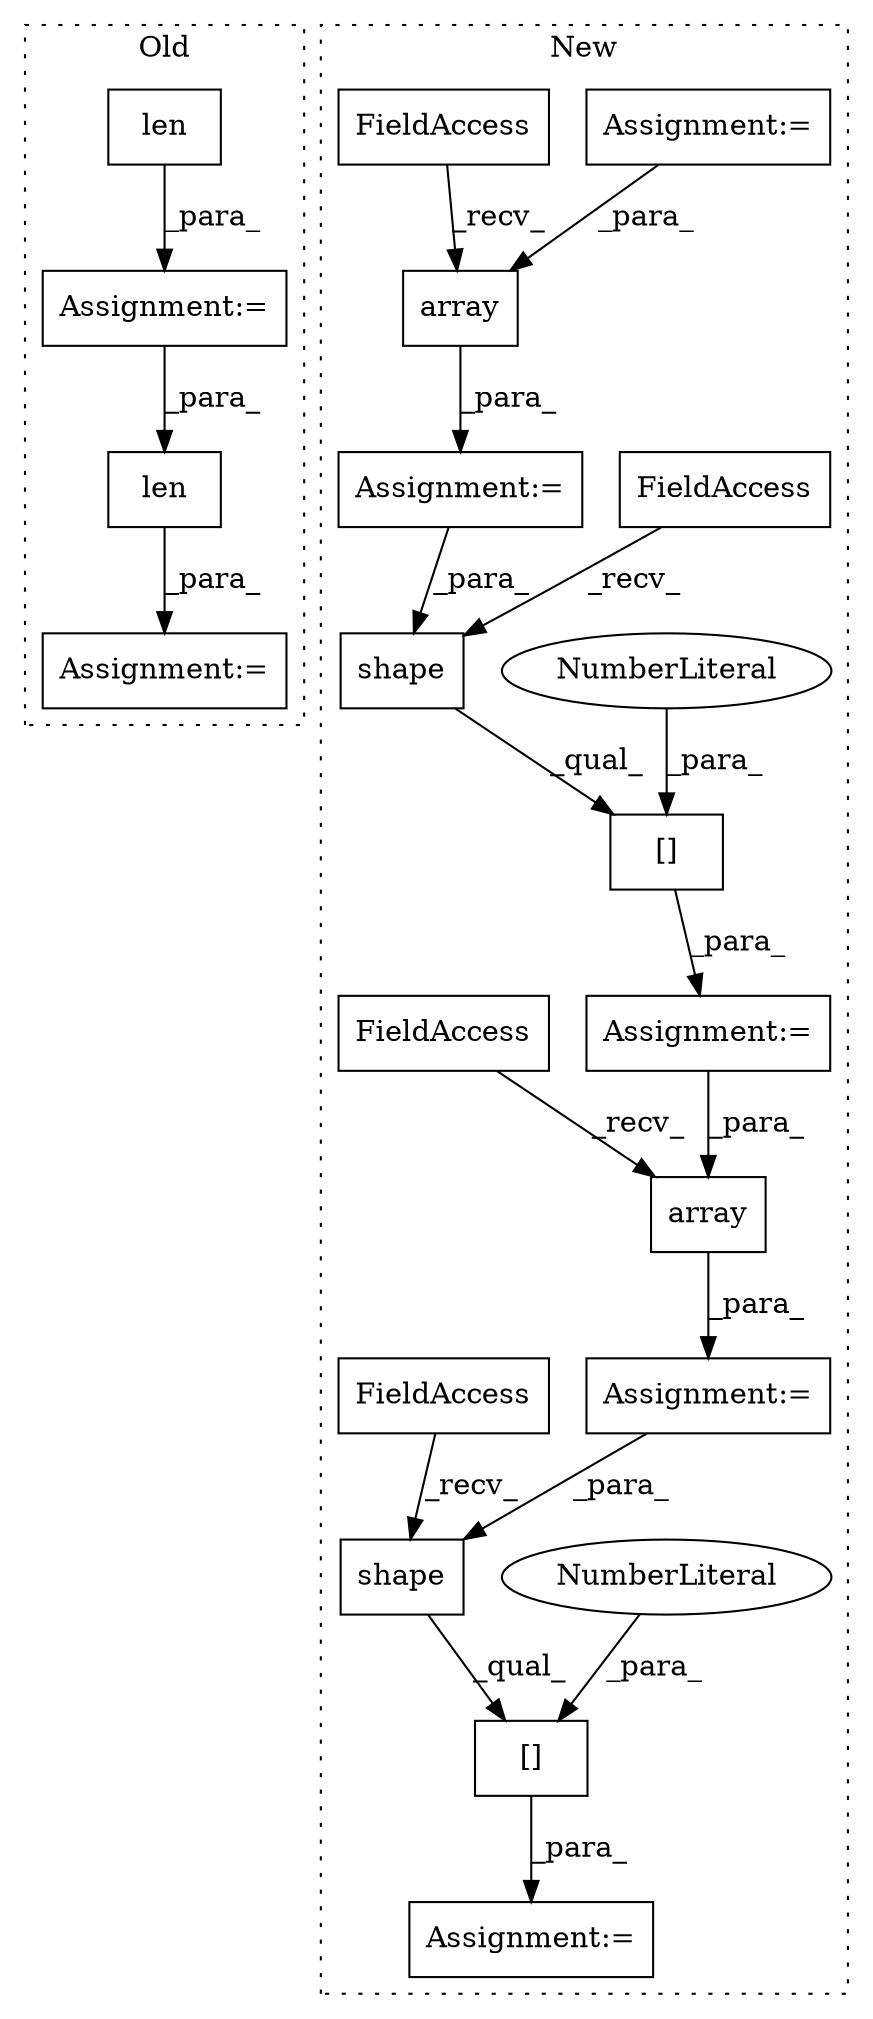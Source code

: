 digraph G {
subgraph cluster0 {
1 [label="len" a="32" s="8039,8049" l="4,1" shape="box"];
3 [label="Assignment:=" a="7" s="8038" l="1" shape="box"];
9 [label="len" a="32" s="8174,8185" l="4,1" shape="box"];
19 [label="Assignment:=" a="7" s="8173" l="1" shape="box"];
label = "Old";
style="dotted";
}
subgraph cluster1 {
2 [label="array" a="32" s="8241,8253" l="6,1" shape="box"];
4 [label="Assignment:=" a="7" s="8222" l="1" shape="box"];
5 [label="Assignment:=" a="7" s="8033" l="6" shape="box"];
6 [label="Assignment:=" a="7" s="8472" l="1" shape="box"];
7 [label="[]" a="2" s="8269,8302" l="32,1" shape="box"];
8 [label="NumberLiteral" a="34" s="8301" l="1" shape="ellipse"];
10 [label="[]" a="2" s="8473,8507" l="33,1" shape="box"];
11 [label="NumberLiteral" a="34" s="8506" l="1" shape="ellipse"];
12 [label="shape" a="32" s="8287,8299" l="6,1" shape="box"];
13 [label="array" a="32" s="8443,8456" l="6,1" shape="box"];
14 [label="shape" a="32" s="8491,8504" l="6,1" shape="box"];
15 [label="FieldAccess" a="22" s="8269" l="9" shape="box"];
16 [label="FieldAccess" a="22" s="8223" l="9" shape="box"];
17 [label="FieldAccess" a="22" s="8425" l="9" shape="box"];
18 [label="FieldAccess" a="22" s="8473" l="9" shape="box"];
20 [label="Assignment:=" a="7" s="8424" l="1" shape="box"];
21 [label="Assignment:=" a="7" s="8268" l="1" shape="box"];
label = "New";
style="dotted";
}
1 -> 3 [label="_para_"];
2 -> 4 [label="_para_"];
3 -> 9 [label="_para_"];
4 -> 12 [label="_para_"];
5 -> 2 [label="_para_"];
7 -> 21 [label="_para_"];
8 -> 7 [label="_para_"];
9 -> 19 [label="_para_"];
10 -> 6 [label="_para_"];
11 -> 10 [label="_para_"];
12 -> 7 [label="_qual_"];
13 -> 20 [label="_para_"];
14 -> 10 [label="_qual_"];
15 -> 12 [label="_recv_"];
16 -> 2 [label="_recv_"];
17 -> 13 [label="_recv_"];
18 -> 14 [label="_recv_"];
20 -> 14 [label="_para_"];
21 -> 13 [label="_para_"];
}